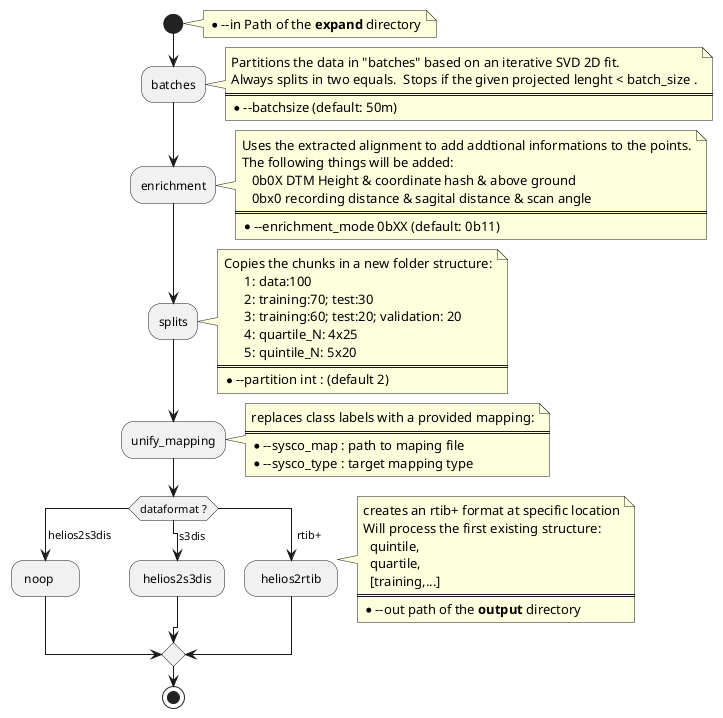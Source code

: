 @startuml

start
note right
  * --in Path of the <b>expand</b> directory
end note
:batches;
note right
  Partitions the data in "batches" based on an iterative SVD 2D fit.
  Always splits in two equals.  Stops if the given projected lenght < batch_size .
  ====
  * --batchsize (default: 50m)
end note
:enrichment;
note right
  Uses the extracted alignment to add addtional informations to the points.
  The following things will be added:
     0b0X DTM Height & coordinate hash & above ground
     0bx0 recording distance & sagital distance & scan angle
  ====
  * --enrichment_mode 0bXX (default: 0b11)
end note
:splits;
note right
  Copies the chunks in a new folder structure:
        1: data:100
        2: training:70; test:30
        3: training:60; test:20; validation: 20
        4: quartile_N: 4x25
        5: quintile_N: 5x20
  ====
  * --partition int : (default 2)
 end note

:unify_mapping;
-> ;
note right
replaces class labels with a provided mapping:
====
* --sysco_map : path to maping file
* --sysco_type : target mapping type
end note

switch (dataformat ?)
case ( helios2s3dis)
  : noop     ;
case (  s3dis )
  : helios2s3dis ;
case (  rtib+)
  note right
  creates an rtib+ format at specific location
  Will process the first existing structure:
    quintile,
    quartile,
    [training,...]
  ====
  * --out path of the <b>output</b> directory
end note
  :  helios2rtib  ;
endswitch

'
'while (plantuml plugin installed ?)
'  ->no;
''  ->yes;
'  :install plugin to Pycharm or VSCode;
''  ->dsc_4;
'endwhile
'->yes;
':Create flow charts;

'if (already tired) then (no)
'    :generate more;
'else (no)
'    :more generation;
'endif

stop
@enduml

' More things not in the graph
